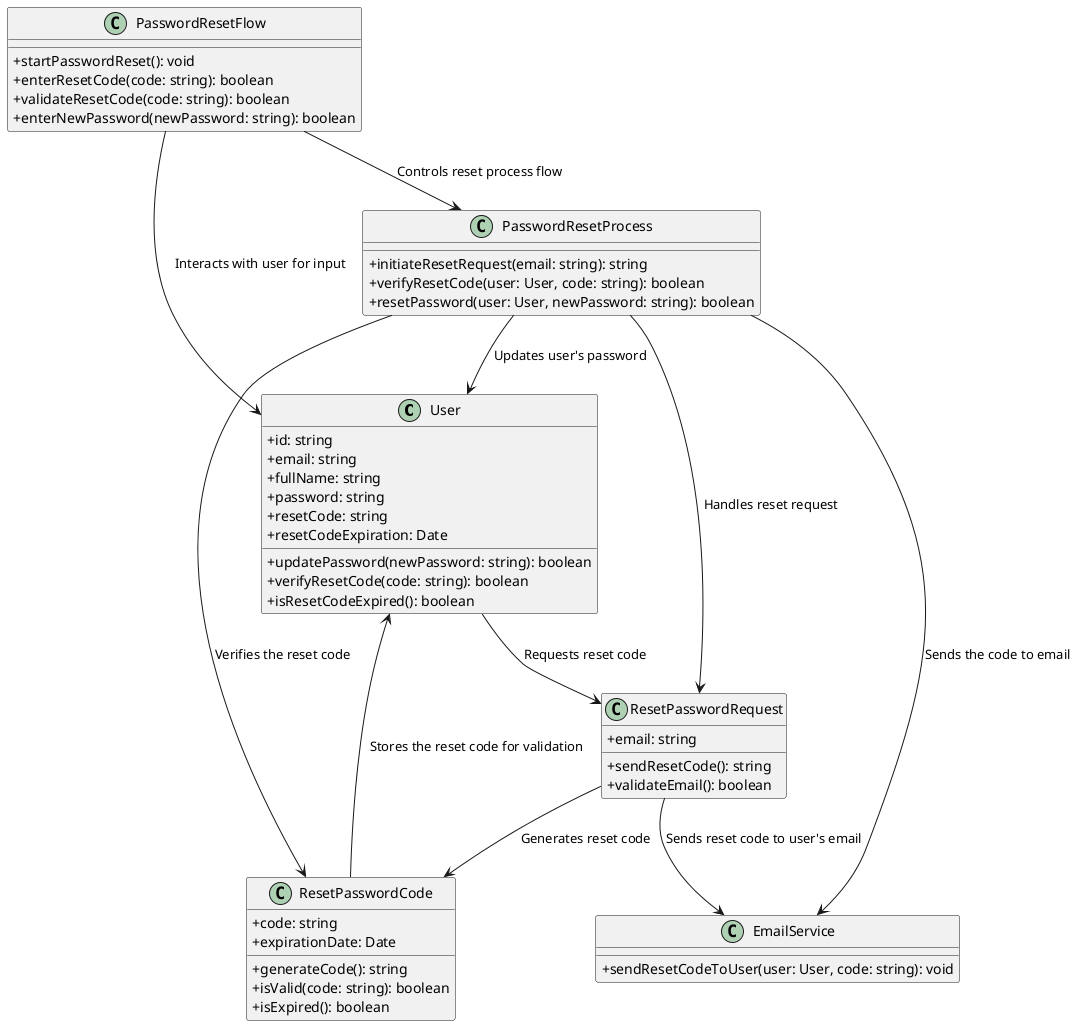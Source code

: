 @startuml
skinparam classAttributeIconSize 0

' User class represents a user with their attributes and methods for password reset
class User {
  + id: string
  + email: string
  + fullName: string
  + password: string
  + resetCode: string
  + resetCodeExpiration: Date
  + updatePassword(newPassword: string): boolean
  + verifyResetCode(code: string): boolean
  + isResetCodeExpired(): boolean
}

' Class to manage the reset password request process
class ResetPasswordRequest {
  + email: string
  + sendResetCode(): string
  + validateEmail(): boolean
}

' Class for the reset password code with a validation method
class ResetPasswordCode {
  + code: string
  + expirationDate: Date
  + generateCode(): string
  + isValid(code: string): boolean
  + isExpired(): boolean
}

' Email service class to send reset code to user
class EmailService {
  + sendResetCodeToUser(user: User, code: string): void
}

' Password reset process handler
class PasswordResetProcess {
  + initiateResetRequest(email: string): string
  + verifyResetCode(user: User, code: string): boolean
  + resetPassword(user: User, newPassword: string): boolean
}

' Password reset flow controller
class PasswordResetFlow {
  + startPasswordReset(): void
  + enterResetCode(code: string): boolean
  + validateResetCode(code: string): boolean
  + enterNewPassword(newPassword: string): boolean
}

' Relationships
User --> ResetPasswordRequest : "Requests reset code"
ResetPasswordRequest --> ResetPasswordCode : "Generates reset code"
ResetPasswordRequest --> EmailService : "Sends reset code to user's email"
ResetPasswordCode --> User : "Stores the reset code for validation"
PasswordResetProcess --> ResetPasswordRequest : "Handles reset request"
PasswordResetProcess --> ResetPasswordCode : "Verifies the reset code"
PasswordResetProcess --> EmailService : "Sends the code to email"
PasswordResetProcess --> User : "Updates user's password"
PasswordResetFlow --> PasswordResetProcess : "Controls reset process flow"
PasswordResetFlow --> User : "Interacts with user for input"
@enduml
' Bước 1: Yêu cầu reset mật khẩu
' Người dùng nhấn nút Reset Password.
' Hệ thống gọi PasswordResetFlow.startPasswordReset(), qua đó gọi đến ResetPasswordRequest để tạo mã xác thực.
' ResetPasswordRequest gọi đến ResetPasswordCode.generateCode() để tạo mã reset 6 chữ số.
' Mã xác thực được gửi qua email thông qua EmailService.sendResetCodeToUser().
' Bước 2: Người dùng nhập mã xác thực
' Người dùng nhận mã xác thực qua email và nhập vào ô nhập liệu.
' PasswordResetFlow.enterResetCode(code) được gọi để người dùng nhập mã.
' Hệ thống kiểm tra mã xác thực qua ResetPasswordCode.isValid(code).
' Nếu mã hợp lệ, người dùng được chuyển đến màn hình nhập mật khẩu mới.
' Nếu mã sai, hệ thống không cho phép tiếp tục và thông báo lỗi.
' Bước 3: Cập nhật mật khẩu mới
' Sau khi mã xác thực hợp lệ, người dùng nhập mật khẩu mới.
' PasswordResetFlow.enterNewPassword(newPassword) gọi đến PasswordResetProcess.resetPassword(user, newPassword) để cập nhật mật khẩu mới cho người dùng.
' Bước 4: Kết thúc quá trình reset mật khẩu
' Mật khẩu mới được lưu lại trong hệ thống của người dùng.
' Nếu mọi bước thực hiện thành công, hệ thống sẽ hoàn tất quá trình reset mật khẩu và người dùng có thể đăng nhập với mật khẩu mới.